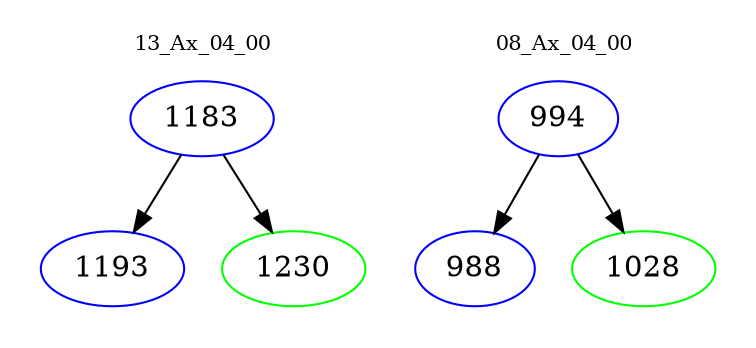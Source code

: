 digraph{
subgraph cluster_0 {
color = white
label = "13_Ax_04_00";
fontsize=10;
T0_1183 [label="1183", color="blue"]
T0_1183 -> T0_1193 [color="black"]
T0_1193 [label="1193", color="blue"]
T0_1183 -> T0_1230 [color="black"]
T0_1230 [label="1230", color="green"]
}
subgraph cluster_1 {
color = white
label = "08_Ax_04_00";
fontsize=10;
T1_994 [label="994", color="blue"]
T1_994 -> T1_988 [color="black"]
T1_988 [label="988", color="blue"]
T1_994 -> T1_1028 [color="black"]
T1_1028 [label="1028", color="green"]
}
}
